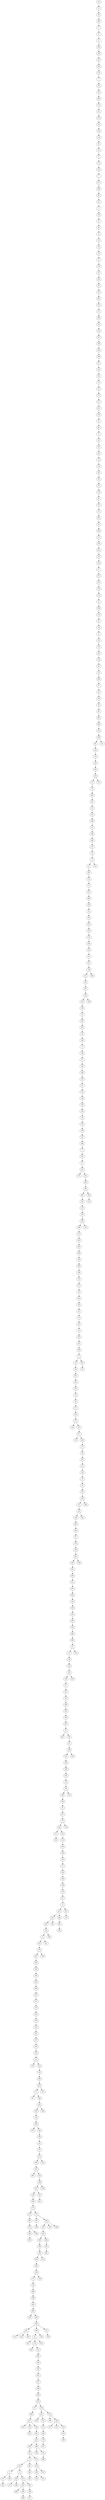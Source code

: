 digraph {
	123 [label=123]
	76 [label=76]
	66 [label=66]
	390 [label=390]
	3 [label=3]
	27 [label=27]
	6 [label=6]
	206 [label=206]
	189 [label=189]
	30 [label=30]
	204 [label=204]
	130 [label=130]
	7 [label=7]
	162 [label=162]
	84 [label=84]
	499 [label=499]
	370 [label=370]
	24 [label=24]
	379 [label=379]
	213 [label=213]
	136 [label=136]
	126 [label=126]
	40 [label=40]
	16 [label=16]
	11 [label=11]
	174 [label=174]
	103 [label=103]
	1 [label=1]
	373 [label=373]
	458 [label=458]
	88 [label=88]
	121 [label=121]
	2 [label=2]
	104 [label=104]
	22 [label=22]
	69 [label=69]
	23 [label=23]
	79 [label=79]
	39 [label=39]
	113 [label=113]
	9 [label=9]
	276 [label=276]
	63 [label=63]
	228 [label=228]
	44 [label=44]
	38 [label=38]
	455 [label=455]
	323 [label=323]
	12 [label=12]
	389 [label=389]
	181 [label=181]
	128 [label=128]
	397 [label=397]
	108 [label=108]
	316 [label=316]
	296 [label=296]
	93 [label=93]
	167 [label=167]
	89 [label=89]
	78 [label=78]
	50 [label=50]
	315 [label=315]
	217 [label=217]
	431 [label=431]
	256 [label=256]
	45 [label=45]
	261 [label=261]
	71 [label=71]
	62 [label=62]
	352 [label=352]
	433 [label=433]
	18 [label=18]
	170 [label=170]
	201 [label=201]
	99 [label=99]
	351 [label=351]
	118 [label=118]
	85 [label=85]
	255 [label=255]
	19 [label=19]
	341 [label=341]
	49 [label=49]
	299 [label=299]
	115 [label=115]
	106 [label=106]
	451 [label=451]
	214 [label=214]
	135 [label=135]
	8 [label=8]
	473 [label=473]
	222 [label=222]
	139 [label=139]
	124 [label=124]
	41 [label=41]
	398 [label=398]
	224 [label=224]
	82 [label=82]
	193 [label=193]
	57 [label=57]
	26 [label=26]
	110 [label=110]
	342 [label=342]
	244 [label=244]
	56 [label=56]
	20 [label=20]
	288 [label=288]
	51 [label=51]
	54 [label=54]
	100 [label=100]
	46 [label=46]
	68 [label=68]
	487 [label=487]
	460 [label=460]
	143 [label=143]
	396 [label=396]
	86 [label=86]
	234 [label=234]
	112 [label=112]
	105 [label=105]
	391 [label=391]
	334 [label=334]
	34 [label=34]
	14 [label=14]
	400 [label=400]
	60 [label=60]
	65 [label=65]
	102 [label=102]
	486 [label=486]
	10 [label=10]
	294 [label=294]
	260 [label=260]
	127 [label=127]
	55 [label=55]
	21 [label=21]
	15 [label=15]
	291 [label=291]
	274 [label=274]
	17 [label=17]
	227 [label=227]
	394 [label=394]
	330 [label=330]
	42 [label=42]
	80 [label=80]
	333 [label=333]
	120 [label=120]
	114 [label=114]
	238 [label=238]
	58 [label=58]
	35 [label=35]
	107 [label=107]
	198 [label=198]
	122 [label=122]
	96 [label=96]
	247 [label=247]
	185 [label=185]
	470 [label=470]
	236 [label=236]
	33 [label=33]
	362 [label=362]
	262 [label=262]
	59 [label=59]
	348 [label=348]
	4 [label=4]
	384 [label=384]
	171 [label=171]
	163 [label=163]
	268 [label=268]
	138 [label=138]
	147 [label=147]
	310 [label=310]
	239 [label=239]
	350 [label=350]
	356 [label=356]
	28 [label=28]
	233 [label=233]
	339 [label=339]
	155 [label=155]
	446 [label=446]
	77 [label=77]
	161 [label=161]
	37 [label=37]
	335 [label=335]
	372 [label=372]
	353 [label=353]
	186 [label=186]
	199 [label=199]
	482 [label=482]
	242 [label=242]
	152 [label=152]
	392 [label=392]
	365 [label=365]
	399 [label=399]
	272 [label=272]
	419 [label=419]
	481 [label=481]
	109 [label=109]
	326 [label=326]
	385 [label=385]
	166 [label=166]
	131 [label=131]
	377 [label=377]
	29 [label=29]
	452 [label=452]
	320 [label=320]
	95 [label=95]
	25 [label=25]
	83 [label=83]
	52 [label=52]
	329 [label=329]
	101 [label=101]
	269 [label=269]
	5 [label=5]
	74 [label=74]
	48 [label=48]
	305 [label=305]
	229 [label=229]
	223 [label=223]
	53 [label=53]
	98 [label=98]
	157 [label=157]
	418 [label=418]
	175 [label=175]
	116 [label=116]
	357 [label=357]
	277 [label=277]
	70 [label=70]
	420 [label=420]
	137 [label=137]
	90 [label=90]
	267 [label=267]
	411 [label=411]
	195 [label=195]
	43 [label=43]
	36 [label=36]
	297 [label=297]
	208 [label=208]
	111 [label=111]
	191 [label=191]
	140 [label=140]
	442 [label=442]
	200 [label=200]
	61 [label=61]
	332 [label=332]
	226 [label=226]
	461 [label=461]
	183 [label=183]
	301 [label=301]
	409 [label=409]
	311 [label=311]
	476 [label=476]
	459 [label=459]
	145 [label=145]
	336 [label=336]
	250 [label=250]
	366 [label=366]
	158 [label=158]
	466 [label=466]
	209 [label=209]
	47 [label=47]
	177 [label=177]
	149 [label=149]
	219 [label=219]
	153 [label=153]
	148 [label=148]
	67 [label=67]
	312 [label=312]
	129 [label=129]
	440 [label=440]
	303 [label=303]
	280 [label=280]
	367 [label=367]
	81 [label=81]
	395 [label=395]
	205 [label=205]
	87 [label=87]
	439 [label=439]
	202 [label=202]
	428 [label=428]
	180 [label=180]
	434 [label=434]
	215 [label=215]
	216 [label=216]
	168 [label=168]
	382 [label=382]
	32 [label=32]
	477 [label=477]
	172 [label=172]
	240 [label=240]
	211 [label=211]
	253 [label=253]
	453 [label=453]
	313 [label=313]
	249 [label=249]
	164 [label=164]
	150 [label=150]
	117 [label=117]
	340 [label=340]
	429 [label=429]
	146 [label=146]
	176 [label=176]
	317 [label=317]
	31 [label=31]
	423 [label=423]
	241 [label=241]
	184 [label=184]
	324 [label=324]
	75 [label=75]
	218 [label=218]
	210 [label=210]
	447 [label=447]
	344 [label=344]
	156 [label=156]
	383 [label=383]
	293 [label=293]
	469 [label=469]
	421 [label=421]
	327 [label=327]
	178 [label=178]
	424 [label=424]
	159 [label=159]
	232 [label=232]
	381 [label=381]
	207 [label=207]
	160 [label=160]
	194 [label=194]
	151 [label=151]
	231 [label=231]
	318 [label=318]
	220 [label=220]
	498 [label=498]
	416 [label=416]
	73 [label=73]
	92 [label=92]
	369 [label=369]
	325 [label=325]
	285 [label=285]
	119 [label=119]
	449 [label=449]
	378 [label=378]
	165 [label=165]
	286 [label=286]
	187 [label=187]
	257 [label=257]
	472 [label=472]
	306 [label=306]
	287 [label=287]
	483 [label=483]
	259 [label=259]
	448 [label=448]
	307 [label=307]
	144 [label=144]
	349 [label=349]
	173 [label=173]
	133 [label=133]
	492 [label=492]
	179 [label=179]
	368 [label=368]
	258 [label=258]
	380 [label=380]
	371 [label=371]
	192 [label=192]
	298 [label=298]
	364 [label=364]
	203 [label=203]
	169 [label=169]
	290 [label=290]
	300 [label=300]
	309 [label=309]
	450 [label=450]
	283 [label=283]
	246 [label=246]
	271 [label=271]
	94 [label=94]
	489 [label=489]
	196 [label=196]
	444 [label=444]
	404 [label=404]
	319 [label=319]
	436 [label=436]
	403 [label=403]
	302 [label=302]
	125 [label=125]
	243 [label=243]
	430 [label=430]
	308 [label=308]
	91 [label=91]
	347 [label=347]
	254 [label=254]
	363 [label=363]
	412 [label=412]
	405 [label=405]
	245 [label=245]
	182 [label=182]
	401 [label=401]
	471 [label=471]
	408 [label=408]
	346 [label=346]
	360 [label=360]
	97 [label=97]
	484 [label=484]
	427 [label=427]
	134 [label=134]
	225 [label=225]
	295 [label=295]
	402 [label=402]
	491 [label=491]
	457 [label=457]
	463 [label=463]
	132 [label=132]
	72 [label=72]
	355 [label=355]
	0 [label=0]
	197 [label=197]
	281 [label=281]
	456 [label=456]
	13 [label=13]
	465 [label=465]
	273 [label=273]
	496 [label=496]
	425 [label=425]
	454 [label=454]
	480 [label=480]
	490 [label=490]
	388 [label=388]
	485 [label=485]
	289 [label=289]
	417 [label=417]
	387 [label=387]
	493 [label=493]
	462 [label=462]
	275 [label=275]
	376 [label=376]
	328 [label=328]
	354 [label=354]
	474 [label=474]
	322 [label=322]
	488 [label=488]
	343 [label=343]
	154 [label=154]
	468 [label=468]
	230 [label=230]
	432 [label=432]
	426 [label=426]
	479 [label=479]
	212 [label=212]
	266 [label=266]
	279 [label=279]
	437 [label=437]
	235 [label=235]
	358 [label=358]
	265 [label=265]
	252 [label=252]
	270 [label=270]
	415 [label=415]
	375 [label=375]
	190 [label=190]
	422 [label=422]
	345 [label=345]
	221 [label=221]
	263 [label=263]
	338 [label=338]
	414 [label=414]
	464 [label=464]
	467 [label=467]
	445 [label=445]
	393 [label=393]
	406 [label=406]
	141 [label=141]
	441 [label=441]
	264 [label=264]
	435 [label=435]
	188 [label=188]
	142 [label=142]
	359 [label=359]
	331 [label=331]
	495 [label=495]
	361 [label=361]
	386 [label=386]
	282 [label=282]
	304 [label=304]
	413 [label=413]
	314 [label=314]
	478 [label=478]
	374 [label=374]
	407 [label=407]
	410 [label=410]
	278 [label=278]
	438 [label=438]
	292 [label=292]
	494 [label=494]
	497 [label=497]
	64 [label=64]
	475 [label=475]
	443 [label=443]
	321 [label=321]
	248 [label=248]
	284 [label=284]
	337 [label=337]
	251 [label=251]
	237 [label=237]
	123 -> 76
	76 -> 66
	66 -> 390
	390 -> 3
	3 -> 27
	27 -> 6
	6 -> 206
	206 -> 189
	189 -> 30
	30 -> 204
	204 -> 130
	130 -> 7
	7 -> 162
	162 -> 84
	84 -> 499
	499 -> 370
	370 -> 24
	24 -> 379
	379 -> 213
	213 -> 136
	136 -> 126
	126 -> 40
	40 -> 16
	16 -> 11
	11 -> 174
	174 -> 103
	103 -> 1
	1 -> 373
	373 -> 458
	458 -> 88
	88 -> 121
	121 -> 2
	2 -> 104
	104 -> 22
	22 -> 69
	69 -> 23
	23 -> 79
	79 -> 39
	39 -> 113
	113 -> 9
	9 -> 276
	276 -> 63
	63 -> 228
	228 -> 44
	44 -> 38
	38 -> 455
	455 -> 323
	323 -> 12
	12 -> 389
	389 -> 181
	181 -> 128
	128 -> 397
	397 -> 108
	108 -> 316
	316 -> 296
	296 -> 93
	93 -> 167
	167 -> 89
	89 -> 78
	78 -> 50
	50 -> 315
	315 -> 217
	217 -> 431
	431 -> 256
	256 -> 45
	45 -> 261
	261 -> 71
	71 -> 62
	62 -> 352
	352 -> 433
	433 -> 18
	18 -> 170
	170 -> 201
	201 -> 99
	99 -> 351
	351 -> 118
	118 -> 85
	85 -> 255
	255 -> 19
	19 -> 341
	341 -> 49
	49 -> 299
	299 -> 115
	115 -> 106
	106 -> 451
	451 -> 214
	214 -> 135
	135 -> 8
	8 -> 473
	473 -> 222
	222 -> 139
	139 -> 124
	124 -> 41
	41 -> 398
	398 -> 224
	224 -> 82
	82 -> 193
	193 -> 57
	57 -> 26
	26 -> 110
	110 -> 342
	342 -> 244
	244 -> 56
	56 -> 20
	20 -> 288
	288 -> 51
	51 -> 54
	54 -> 100
	100 -> 46
	46 -> 68
	68 -> 487
	487 -> 460
	460 -> 143
	143 -> 396
	396 -> 86
	86 -> 234
	234 -> 112
	112 -> 105
	105 -> 391
	391 -> 334
	334 -> 34
	34 -> 14
	14 -> 400
	400 -> 60
	60 -> 65
	65 -> 102
	102 -> 486
	486 -> 10
	10 -> 294
	294 -> 260
	260 -> 127
	127 -> 55
	55 -> 21
	21 -> 15
	15 -> 291
	291 -> 274
	274 -> 17
	17 -> 227
	227 -> 394
	394 -> 330
	330 -> 42
	42 -> 80
	80 -> 333
	333 -> 120
	120 -> 114
	114 -> 238
	238 -> 58
	58 -> 35
	35 -> 107
	107 -> 198
	198 -> 122
	122 -> 96
	96 -> 247
	247 -> 185
	185 -> 470
	470 -> 236
	236 -> 33
	33 -> 362
	362 -> 262
	262 -> 59
	59 -> 348
	348 -> 4
	4 -> 384
	384 -> 171
	171 -> 163
	163 -> 268
	268 -> 138
	138 -> 147
	147 -> 310
	310 -> 239
	239 -> 350
	350 -> 356
	356 -> 28
	28 -> 233
	233 -> 339
	339 -> 155
	155 -> 446
	446 -> 77
	77 -> 161
	161 -> 37
	37 -> 335
	335 -> 372
	335 -> 353
	353 -> 186
	186 -> 199
	199 -> 482
	482 -> 242
	242 -> 152
	152 -> 392
	392 -> 365
	365 -> 399
	399 -> 272
	272 -> 419
	419 -> 481
	481 -> 109
	109 -> 326
	326 -> 385
	385 -> 166
	166 -> 131
	131 -> 377
	377 -> 29
	29 -> 452
	452 -> 320
	320 -> 95
	95 -> 25
	25 -> 83
	83 -> 52
	52 -> 329
	329 -> 101
	101 -> 269
	269 -> 5
	5 -> 74
	74 -> 48
	48 -> 305
	305 -> 229
	229 -> 223
	223 -> 53
	53 -> 98
	98 -> 157
	157 -> 418
	418 -> 175
	175 -> 116
	175 -> 357
	357 -> 277
	277 -> 70
	277 -> 420
	420 -> 137
	137 -> 90
	90 -> 267
	267 -> 411
	411 -> 195
	195 -> 43
	43 -> 36
	36 -> 297
	297 -> 208
	208 -> 111
	111 -> 191
	191 -> 140
	140 -> 442
	442 -> 200
	200 -> 61
	61 -> 332
	332 -> 226
	226 -> 461
	461 -> 183
	183 -> 301
	301 -> 409
	409 -> 311
	311 -> 476
	476 -> 459
	459 -> 145
	145 -> 336
	336 -> 250
	250 -> 366
	366 -> 158
	158 -> 466
	466 -> 209
	209 -> 47
	47 -> 177
	177 -> 149
	149 -> 219
	219 -> 153
	153 -> 148
	148 -> 67
	67 -> 312
	312 -> 129
	129 -> 440
	440 -> 303
	303 -> 280
	280 -> 367
	367 -> 81
	81 -> 395
	81 -> 205
	205 -> 87
	87 -> 439
	439 -> 202
	202 -> 428
	428 -> 180
	180 -> 434
	434 -> 215
	215 -> 216
	216 -> 168
	168 -> 382
	382 -> 32
	32 -> 477
	477 -> 172
	172 -> 240
	240 -> 211
	211 -> 253
	240 -> 453
	453 -> 313
	313 -> 249
	249 -> 164
	164 -> 150
	150 -> 117
	117 -> 340
	340 -> 429
	429 -> 146
	146 -> 176
	176 -> 317
	317 -> 31
	31 -> 423
	423 -> 241
	241 -> 184
	184 -> 324
	324 -> 75
	75 -> 218
	218 -> 210
	210 -> 447
	447 -> 344
	344 -> 156
	156 -> 383
	383 -> 293
	293 -> 469
	469 -> 421
	421 -> 327
	327 -> 178
	178 -> 424
	424 -> 159
	159 -> 232
	232 -> 381
	381 -> 207
	207 -> 160
	160 -> 194
	194 -> 151
	151 -> 231
	151 -> 318
	318 -> 220
	220 -> 498
	498 -> 416
	416 -> 73
	73 -> 92
	73 -> 369
	369 -> 325
	325 -> 285
	285 -> 119
	119 -> 449
	449 -> 378
	449 -> 165
	165 -> 286
	286 -> 187
	187 -> 257
	257 -> 472
	472 -> 306
	306 -> 287
	287 -> 483
	287 -> 259
	259 -> 448
	448 -> 307
	307 -> 144
	144 -> 349
	349 -> 173
	173 -> 133
	133 -> 492
	492 -> 179
	179 -> 368
	368 -> 258
	179 -> 380
	173 -> 371
	371 -> 192
	192 -> 298
	371 -> 364
	364 -> 203
	203 -> 169
	169 -> 290
	290 -> 300
	300 -> 309
	309 -> 450
	450 -> 283
	283 -> 246
	246 -> 271
	271 -> 94
	94 -> 489
	489 -> 196
	196 -> 444
	444 -> 404
	404 -> 319
	404 -> 436
	436 -> 403
	403 -> 302
	302 -> 125
	302 -> 243
	302 -> 430
	403 -> 308
	308 -> 91
	91 -> 347
	91 -> 254
	254 -> 363
	254 -> 412
	412 -> 405
	405 -> 245
	245 -> 182
	182 -> 401
	401 -> 471
	471 -> 408
	408 -> 346
	346 -> 360
	360 -> 97
	97 -> 484
	484 -> 427
	427 -> 134
	427 -> 225
	225 -> 295
	427 -> 402
	402 -> 491
	491 -> 457
	457 -> 463
	463 -> 132
	132 -> 72
	72 -> 355
	355 -> 0
	0 -> 197
	197 -> 281
	0 -> 456
	355 -> 13
	13 -> 465
	465 -> 273
	465 -> 496
	13 -> 425
	425 -> 454
	454 -> 480
	454 -> 490
	490 -> 388
	425 -> 485
	485 -> 289
	289 -> 417
	72 -> 387
	387 -> 493
	493 -> 462
	132 -> 275
	275 -> 376
	376 -> 328
	328 -> 354
	328 -> 474
	376 -> 322
	457 -> 488
	488 -> 343
	488 -> 154
	154 -> 468
	360 -> 230
	230 -> 432
	432 -> 426
	432 -> 479
	479 -> 212
	212 -> 266
	266 -> 279
	279 -> 437
	230 -> 235
	235 -> 358
	235 -> 265
	265 -> 252
	265 -> 270
	265 -> 415
	415 -> 375
	375 -> 190
	91 -> 422
	308 -> 345
	403 -> 221
	221 -> 263
	246 -> 338
	309 -> 414
	169 -> 464
	464 -> 467
	467 -> 445
	364 -> 393
	364 -> 406
	307 -> 141
	141 -> 441
	448 -> 264
	472 -> 435
	325 -> 188
	416 -> 142
	210 -> 359
	75 -> 331
	324 -> 495
	241 -> 361
	423 -> 386
	386 -> 282
	282 -> 304
	31 -> 413
	413 -> 314
	172 -> 478
	216 -> 374
	439 -> 407
	153 -> 410
	47 -> 278
	461 -> 438
	191 -> 292
	208 -> 494
	5 -> 497
	497 -> 64
	365 -> 475
	199 -> 443
	443 -> 321
	185 -> 248
	198 -> 284
	21 -> 337
	334 -> 251
	396 -> 237
}